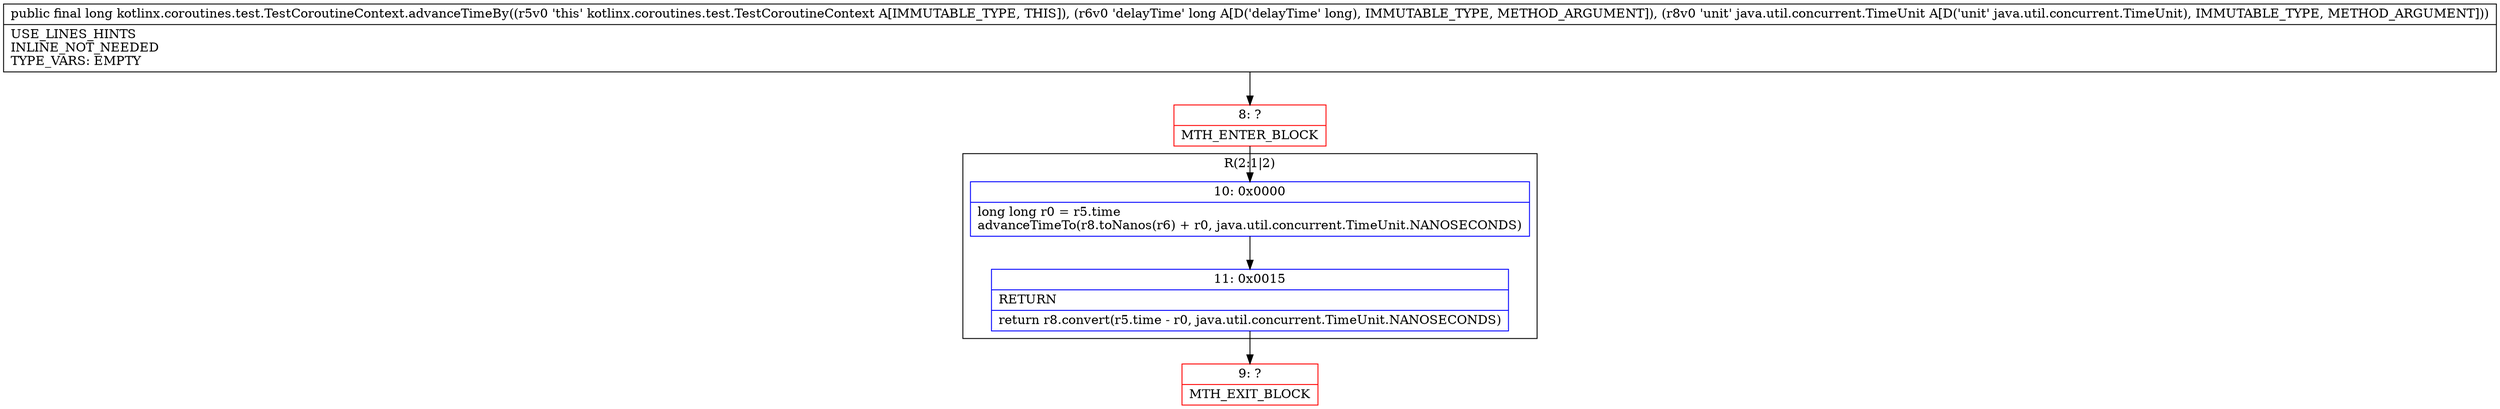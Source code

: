 digraph "CFG forkotlinx.coroutines.test.TestCoroutineContext.advanceTimeBy(JLjava\/util\/concurrent\/TimeUnit;)J" {
subgraph cluster_Region_1587501900 {
label = "R(2:1|2)";
node [shape=record,color=blue];
Node_10 [shape=record,label="{10\:\ 0x0000|long long r0 = r5.time\ladvanceTimeTo(r8.toNanos(r6) + r0, java.util.concurrent.TimeUnit.NANOSECONDS)\l}"];
Node_11 [shape=record,label="{11\:\ 0x0015|RETURN\l|return r8.convert(r5.time \- r0, java.util.concurrent.TimeUnit.NANOSECONDS)\l}"];
}
Node_8 [shape=record,color=red,label="{8\:\ ?|MTH_ENTER_BLOCK\l}"];
Node_9 [shape=record,color=red,label="{9\:\ ?|MTH_EXIT_BLOCK\l}"];
MethodNode[shape=record,label="{public final long kotlinx.coroutines.test.TestCoroutineContext.advanceTimeBy((r5v0 'this' kotlinx.coroutines.test.TestCoroutineContext A[IMMUTABLE_TYPE, THIS]), (r6v0 'delayTime' long A[D('delayTime' long), IMMUTABLE_TYPE, METHOD_ARGUMENT]), (r8v0 'unit' java.util.concurrent.TimeUnit A[D('unit' java.util.concurrent.TimeUnit), IMMUTABLE_TYPE, METHOD_ARGUMENT]))  | USE_LINES_HINTS\lINLINE_NOT_NEEDED\lTYPE_VARS: EMPTY\l}"];
MethodNode -> Node_8;Node_10 -> Node_11;
Node_11 -> Node_9;
Node_8 -> Node_10;
}

